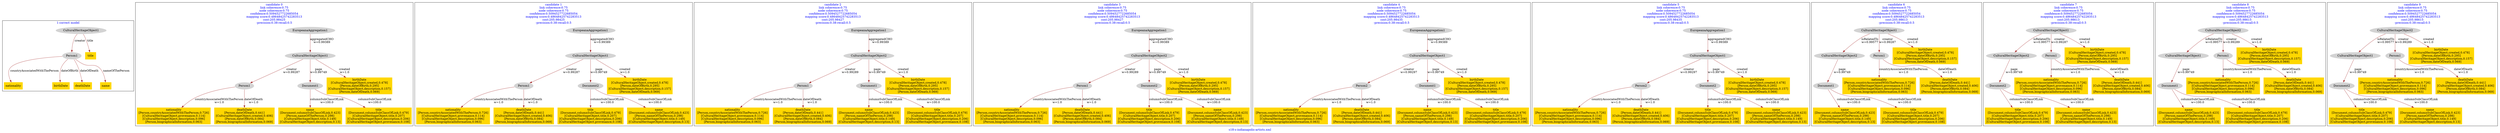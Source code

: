 digraph n0 {
fontcolor="blue"
remincross="true"
label="s18-s-indianapolis-artists.xml"
subgraph cluster_0 {
label="1-correct model"
n2[style="filled",color="white",fillcolor="lightgray",label="CulturalHeritageObject1"];
n3[style="filled",color="white",fillcolor="lightgray",label="Person1"];
n4[shape="plaintext",style="filled",fillcolor="gold",label="title"];
n5[shape="plaintext",style="filled",fillcolor="gold",label="nationality"];
n6[shape="plaintext",style="filled",fillcolor="gold",label="birthDate"];
n7[shape="plaintext",style="filled",fillcolor="gold",label="deathDate"];
n8[shape="plaintext",style="filled",fillcolor="gold",label="name"];
}
subgraph cluster_1 {
label="candidate 0\nlink coherence:0.75\nnode coherence:0.75\nconfidence:0.5094527722685054\nmapping score:0.48648425742283513\ncost:205.98425\n-precision:0.38-recall:0.5"
n10[style="filled",color="white",fillcolor="lightgray",label="CulturalHeritageObject1"];
n11[style="filled",color="white",fillcolor="lightgray",label="Person1"];
n12[style="filled",color="white",fillcolor="lightgray",label="Document1"];
n13[style="filled",color="white",fillcolor="lightgray",label="EuropeanaAggregation1"];
n14[shape="plaintext",style="filled",fillcolor="gold",label="name\n[Document,columnSubClassOfLink,0.423]\n[Person,nameOfThePerson,0.298]\n[CulturalHeritageObject,title,0.149]\n[CulturalHeritageObject,description,0.13]"];
n15[shape="plaintext",style="filled",fillcolor="gold",label="birthDate\n[CulturalHeritageObject,created,0.478]\n[Person,dateOfBirth,0.295]\n[CulturalHeritageObject,description,0.157]\n[Person,dateOfDeath,0.069]"];
n16[shape="plaintext",style="filled",fillcolor="gold",label="nationality\n[Person,countryAssociatedWithThePerson,0.726]\n[CulturalHeritageObject,provenance,0.114]\n[CulturalHeritageObject,description,0.096]\n[Person,biographicalInformation,0.063]"];
n17[shape="plaintext",style="filled",fillcolor="gold",label="title\n[Document,columnSubClassOfLink,0.479]\n[CulturalHeritageObject,title,0.207]\n[CulturalHeritageObject,description,0.206]\n[CulturalHeritageObject,provenance,0.108]"];
n18[shape="plaintext",style="filled",fillcolor="gold",label="deathDate\n[Person,dateOfDeath,0.441]\n[CulturalHeritageObject,created,0.406]\n[Person,dateOfBirth,0.084]\n[Person,biographicalInformation,0.069]"];
}
subgraph cluster_2 {
label="candidate 1\nlink coherence:0.75\nnode coherence:0.75\nconfidence:0.5094527722685054\nmapping score:0.48648425742283513\ncost:205.98425\n-precision:0.38-recall:0.5"
n20[style="filled",color="white",fillcolor="lightgray",label="CulturalHeritageObject1"];
n21[style="filled",color="white",fillcolor="lightgray",label="Person1"];
n22[style="filled",color="white",fillcolor="lightgray",label="Document2"];
n23[style="filled",color="white",fillcolor="lightgray",label="EuropeanaAggregation1"];
n24[shape="plaintext",style="filled",fillcolor="gold",label="title\n[Document,columnSubClassOfLink,0.479]\n[CulturalHeritageObject,title,0.207]\n[CulturalHeritageObject,description,0.206]\n[CulturalHeritageObject,provenance,0.108]"];
n25[shape="plaintext",style="filled",fillcolor="gold",label="birthDate\n[CulturalHeritageObject,created,0.478]\n[Person,dateOfBirth,0.295]\n[CulturalHeritageObject,description,0.157]\n[Person,dateOfDeath,0.069]"];
n26[shape="plaintext",style="filled",fillcolor="gold",label="name\n[Document,columnSubClassOfLink,0.423]\n[Person,nameOfThePerson,0.298]\n[CulturalHeritageObject,title,0.149]\n[CulturalHeritageObject,description,0.13]"];
n27[shape="plaintext",style="filled",fillcolor="gold",label="nationality\n[Person,countryAssociatedWithThePerson,0.726]\n[CulturalHeritageObject,provenance,0.114]\n[CulturalHeritageObject,description,0.096]\n[Person,biographicalInformation,0.063]"];
n28[shape="plaintext",style="filled",fillcolor="gold",label="deathDate\n[Person,dateOfDeath,0.441]\n[CulturalHeritageObject,created,0.406]\n[Person,dateOfBirth,0.084]\n[Person,biographicalInformation,0.069]"];
}
subgraph cluster_3 {
label="candidate 2\nlink coherence:0.75\nnode coherence:0.75\nconfidence:0.5094527722685054\nmapping score:0.48648425742283513\ncost:205.98427\n-precision:0.38-recall:0.5"
n30[style="filled",color="white",fillcolor="lightgray",label="CulturalHeritageObject2"];
n31[style="filled",color="white",fillcolor="lightgray",label="Person1"];
n32[style="filled",color="white",fillcolor="lightgray",label="Document1"];
n33[style="filled",color="white",fillcolor="lightgray",label="EuropeanaAggregation1"];
n34[shape="plaintext",style="filled",fillcolor="gold",label="name\n[Document,columnSubClassOfLink,0.423]\n[Person,nameOfThePerson,0.298]\n[CulturalHeritageObject,title,0.149]\n[CulturalHeritageObject,description,0.13]"];
n35[shape="plaintext",style="filled",fillcolor="gold",label="nationality\n[Person,countryAssociatedWithThePerson,0.726]\n[CulturalHeritageObject,provenance,0.114]\n[CulturalHeritageObject,description,0.096]\n[Person,biographicalInformation,0.063]"];
n36[shape="plaintext",style="filled",fillcolor="gold",label="title\n[Document,columnSubClassOfLink,0.479]\n[CulturalHeritageObject,title,0.207]\n[CulturalHeritageObject,description,0.206]\n[CulturalHeritageObject,provenance,0.108]"];
n37[shape="plaintext",style="filled",fillcolor="gold",label="birthDate\n[CulturalHeritageObject,created,0.478]\n[Person,dateOfBirth,0.295]\n[CulturalHeritageObject,description,0.157]\n[Person,dateOfDeath,0.069]"];
n38[shape="plaintext",style="filled",fillcolor="gold",label="deathDate\n[Person,dateOfDeath,0.441]\n[CulturalHeritageObject,created,0.406]\n[Person,dateOfBirth,0.084]\n[Person,biographicalInformation,0.069]"];
}
subgraph cluster_4 {
label="candidate 3\nlink coherence:0.75\nnode coherence:0.75\nconfidence:0.5094527722685054\nmapping score:0.48648425742283513\ncost:205.98427\n-precision:0.38-recall:0.5"
n40[style="filled",color="white",fillcolor="lightgray",label="CulturalHeritageObject2"];
n41[style="filled",color="white",fillcolor="lightgray",label="Person1"];
n42[style="filled",color="white",fillcolor="lightgray",label="Document2"];
n43[style="filled",color="white",fillcolor="lightgray",label="EuropeanaAggregation1"];
n44[shape="plaintext",style="filled",fillcolor="gold",label="title\n[Document,columnSubClassOfLink,0.479]\n[CulturalHeritageObject,title,0.207]\n[CulturalHeritageObject,description,0.206]\n[CulturalHeritageObject,provenance,0.108]"];
n45[shape="plaintext",style="filled",fillcolor="gold",label="name\n[Document,columnSubClassOfLink,0.423]\n[Person,nameOfThePerson,0.298]\n[CulturalHeritageObject,title,0.149]\n[CulturalHeritageObject,description,0.13]"];
n46[shape="plaintext",style="filled",fillcolor="gold",label="nationality\n[Person,countryAssociatedWithThePerson,0.726]\n[CulturalHeritageObject,provenance,0.114]\n[CulturalHeritageObject,description,0.096]\n[Person,biographicalInformation,0.063]"];
n47[shape="plaintext",style="filled",fillcolor="gold",label="birthDate\n[CulturalHeritageObject,created,0.478]\n[Person,dateOfBirth,0.295]\n[CulturalHeritageObject,description,0.157]\n[Person,dateOfDeath,0.069]"];
n48[shape="plaintext",style="filled",fillcolor="gold",label="deathDate\n[Person,dateOfDeath,0.441]\n[CulturalHeritageObject,created,0.406]\n[Person,dateOfBirth,0.084]\n[Person,biographicalInformation,0.069]"];
}
subgraph cluster_5 {
label="candidate 4\nlink coherence:0.75\nnode coherence:0.75\nconfidence:0.5094527722685054\nmapping score:0.48648425742283513\ncost:205.98435\n-precision:0.38-recall:0.5"
n50[style="filled",color="white",fillcolor="lightgray",label="CulturalHeritageObject1"];
n51[style="filled",color="white",fillcolor="lightgray",label="Person2"];
n52[style="filled",color="white",fillcolor="lightgray",label="Document1"];
n53[style="filled",color="white",fillcolor="lightgray",label="EuropeanaAggregation1"];
n54[shape="plaintext",style="filled",fillcolor="gold",label="nationality\n[Person,countryAssociatedWithThePerson,0.726]\n[CulturalHeritageObject,provenance,0.114]\n[CulturalHeritageObject,description,0.096]\n[Person,biographicalInformation,0.063]"];
n55[shape="plaintext",style="filled",fillcolor="gold",label="deathDate\n[Person,dateOfDeath,0.441]\n[CulturalHeritageObject,created,0.406]\n[Person,dateOfBirth,0.084]\n[Person,biographicalInformation,0.069]"];
n56[shape="plaintext",style="filled",fillcolor="gold",label="name\n[Document,columnSubClassOfLink,0.423]\n[Person,nameOfThePerson,0.298]\n[CulturalHeritageObject,title,0.149]\n[CulturalHeritageObject,description,0.13]"];
n57[shape="plaintext",style="filled",fillcolor="gold",label="birthDate\n[CulturalHeritageObject,created,0.478]\n[Person,dateOfBirth,0.295]\n[CulturalHeritageObject,description,0.157]\n[Person,dateOfDeath,0.069]"];
n58[shape="plaintext",style="filled",fillcolor="gold",label="title\n[Document,columnSubClassOfLink,0.479]\n[CulturalHeritageObject,title,0.207]\n[CulturalHeritageObject,description,0.206]\n[CulturalHeritageObject,provenance,0.108]"];
}
subgraph cluster_6 {
label="candidate 5\nlink coherence:0.75\nnode coherence:0.75\nconfidence:0.5094527722685054\nmapping score:0.48648425742283513\ncost:205.98435\n-precision:0.38-recall:0.5"
n60[style="filled",color="white",fillcolor="lightgray",label="CulturalHeritageObject1"];
n61[style="filled",color="white",fillcolor="lightgray",label="Person2"];
n62[style="filled",color="white",fillcolor="lightgray",label="Document2"];
n63[style="filled",color="white",fillcolor="lightgray",label="EuropeanaAggregation1"];
n64[shape="plaintext",style="filled",fillcolor="gold",label="nationality\n[Person,countryAssociatedWithThePerson,0.726]\n[CulturalHeritageObject,provenance,0.114]\n[CulturalHeritageObject,description,0.096]\n[Person,biographicalInformation,0.063]"];
n65[shape="plaintext",style="filled",fillcolor="gold",label="deathDate\n[Person,dateOfDeath,0.441]\n[CulturalHeritageObject,created,0.406]\n[Person,dateOfBirth,0.084]\n[Person,biographicalInformation,0.069]"];
n66[shape="plaintext",style="filled",fillcolor="gold",label="title\n[Document,columnSubClassOfLink,0.479]\n[CulturalHeritageObject,title,0.207]\n[CulturalHeritageObject,description,0.206]\n[CulturalHeritageObject,provenance,0.108]"];
n67[shape="plaintext",style="filled",fillcolor="gold",label="birthDate\n[CulturalHeritageObject,created,0.478]\n[Person,dateOfBirth,0.295]\n[CulturalHeritageObject,description,0.157]\n[Person,dateOfDeath,0.069]"];
n68[shape="plaintext",style="filled",fillcolor="gold",label="name\n[Document,columnSubClassOfLink,0.423]\n[Person,nameOfThePerson,0.298]\n[CulturalHeritageObject,title,0.149]\n[CulturalHeritageObject,description,0.13]"];
}
subgraph cluster_7 {
label="candidate 6\nlink coherence:0.75\nnode coherence:0.75\nconfidence:0.5094527722685054\nmapping score:0.48648425742283513\ncost:205.98613\n-precision:0.38-recall:0.5"
n70[style="filled",color="white",fillcolor="lightgray",label="CulturalHeritageObject1"];
n71[style="filled",color="white",fillcolor="lightgray",label="CulturalHeritageObject2"];
n72[style="filled",color="white",fillcolor="lightgray",label="Person1"];
n73[style="filled",color="white",fillcolor="lightgray",label="Document1"];
n74[shape="plaintext",style="filled",fillcolor="gold",label="name\n[Document,columnSubClassOfLink,0.423]\n[Person,nameOfThePerson,0.298]\n[CulturalHeritageObject,title,0.149]\n[CulturalHeritageObject,description,0.13]"];
n75[shape="plaintext",style="filled",fillcolor="gold",label="birthDate\n[CulturalHeritageObject,created,0.478]\n[Person,dateOfBirth,0.295]\n[CulturalHeritageObject,description,0.157]\n[Person,dateOfDeath,0.069]"];
n76[shape="plaintext",style="filled",fillcolor="gold",label="nationality\n[Person,countryAssociatedWithThePerson,0.726]\n[CulturalHeritageObject,provenance,0.114]\n[CulturalHeritageObject,description,0.096]\n[Person,biographicalInformation,0.063]"];
n77[shape="plaintext",style="filled",fillcolor="gold",label="title\n[Document,columnSubClassOfLink,0.479]\n[CulturalHeritageObject,title,0.207]\n[CulturalHeritageObject,description,0.206]\n[CulturalHeritageObject,provenance,0.108]"];
n78[shape="plaintext",style="filled",fillcolor="gold",label="deathDate\n[Person,dateOfDeath,0.441]\n[CulturalHeritageObject,created,0.406]\n[Person,dateOfBirth,0.084]\n[Person,biographicalInformation,0.069]"];
}
subgraph cluster_8 {
label="candidate 7\nlink coherence:0.75\nnode coherence:0.75\nconfidence:0.5094527722685054\nmapping score:0.48648425742283513\ncost:205.98613\n-precision:0.38-recall:0.5"
n80[style="filled",color="white",fillcolor="lightgray",label="CulturalHeritageObject1"];
n81[style="filled",color="white",fillcolor="lightgray",label="CulturalHeritageObject2"];
n82[style="filled",color="white",fillcolor="lightgray",label="Person1"];
n83[style="filled",color="white",fillcolor="lightgray",label="Document2"];
n84[shape="plaintext",style="filled",fillcolor="gold",label="title\n[Document,columnSubClassOfLink,0.479]\n[CulturalHeritageObject,title,0.207]\n[CulturalHeritageObject,description,0.206]\n[CulturalHeritageObject,provenance,0.108]"];
n85[shape="plaintext",style="filled",fillcolor="gold",label="birthDate\n[CulturalHeritageObject,created,0.478]\n[Person,dateOfBirth,0.295]\n[CulturalHeritageObject,description,0.157]\n[Person,dateOfDeath,0.069]"];
n86[shape="plaintext",style="filled",fillcolor="gold",label="name\n[Document,columnSubClassOfLink,0.423]\n[Person,nameOfThePerson,0.298]\n[CulturalHeritageObject,title,0.149]\n[CulturalHeritageObject,description,0.13]"];
n87[shape="plaintext",style="filled",fillcolor="gold",label="nationality\n[Person,countryAssociatedWithThePerson,0.726]\n[CulturalHeritageObject,provenance,0.114]\n[CulturalHeritageObject,description,0.096]\n[Person,biographicalInformation,0.063]"];
n88[shape="plaintext",style="filled",fillcolor="gold",label="deathDate\n[Person,dateOfDeath,0.441]\n[CulturalHeritageObject,created,0.406]\n[Person,dateOfBirth,0.084]\n[Person,biographicalInformation,0.069]"];
}
subgraph cluster_9 {
label="candidate 8\nlink coherence:0.75\nnode coherence:0.75\nconfidence:0.5094527722685054\nmapping score:0.48648425742283513\ncost:205.98615\n-precision:0.38-recall:0.5"
n90[style="filled",color="white",fillcolor="lightgray",label="CulturalHeritageObject1"];
n91[style="filled",color="white",fillcolor="lightgray",label="Document1"];
n92[style="filled",color="white",fillcolor="lightgray",label="CulturalHeritageObject2"];
n93[style="filled",color="white",fillcolor="lightgray",label="Person1"];
n94[shape="plaintext",style="filled",fillcolor="gold",label="name\n[Document,columnSubClassOfLink,0.423]\n[Person,nameOfThePerson,0.298]\n[CulturalHeritageObject,title,0.149]\n[CulturalHeritageObject,description,0.13]"];
n95[shape="plaintext",style="filled",fillcolor="gold",label="nationality\n[Person,countryAssociatedWithThePerson,0.726]\n[CulturalHeritageObject,provenance,0.114]\n[CulturalHeritageObject,description,0.096]\n[Person,biographicalInformation,0.063]"];
n96[shape="plaintext",style="filled",fillcolor="gold",label="title\n[Document,columnSubClassOfLink,0.479]\n[CulturalHeritageObject,title,0.207]\n[CulturalHeritageObject,description,0.206]\n[CulturalHeritageObject,provenance,0.108]"];
n97[shape="plaintext",style="filled",fillcolor="gold",label="birthDate\n[CulturalHeritageObject,created,0.478]\n[Person,dateOfBirth,0.295]\n[CulturalHeritageObject,description,0.157]\n[Person,dateOfDeath,0.069]"];
n98[shape="plaintext",style="filled",fillcolor="gold",label="deathDate\n[Person,dateOfDeath,0.441]\n[CulturalHeritageObject,created,0.406]\n[Person,dateOfBirth,0.084]\n[Person,biographicalInformation,0.069]"];
}
subgraph cluster_10 {
label="candidate 9\nlink coherence:0.75\nnode coherence:0.75\nconfidence:0.5094527722685054\nmapping score:0.48648425742283513\ncost:205.98615\n-precision:0.38-recall:0.5"
n100[style="filled",color="white",fillcolor="lightgray",label="CulturalHeritageObject1"];
n101[style="filled",color="white",fillcolor="lightgray",label="Document2"];
n102[style="filled",color="white",fillcolor="lightgray",label="CulturalHeritageObject2"];
n103[style="filled",color="white",fillcolor="lightgray",label="Person1"];
n104[shape="plaintext",style="filled",fillcolor="gold",label="title\n[Document,columnSubClassOfLink,0.479]\n[CulturalHeritageObject,title,0.207]\n[CulturalHeritageObject,description,0.206]\n[CulturalHeritageObject,provenance,0.108]"];
n105[shape="plaintext",style="filled",fillcolor="gold",label="name\n[Document,columnSubClassOfLink,0.423]\n[Person,nameOfThePerson,0.298]\n[CulturalHeritageObject,title,0.149]\n[CulturalHeritageObject,description,0.13]"];
n106[shape="plaintext",style="filled",fillcolor="gold",label="nationality\n[Person,countryAssociatedWithThePerson,0.726]\n[CulturalHeritageObject,provenance,0.114]\n[CulturalHeritageObject,description,0.096]\n[Person,biographicalInformation,0.063]"];
n107[shape="plaintext",style="filled",fillcolor="gold",label="birthDate\n[CulturalHeritageObject,created,0.478]\n[Person,dateOfBirth,0.295]\n[CulturalHeritageObject,description,0.157]\n[Person,dateOfDeath,0.069]"];
n108[shape="plaintext",style="filled",fillcolor="gold",label="deathDate\n[Person,dateOfDeath,0.441]\n[CulturalHeritageObject,created,0.406]\n[Person,dateOfBirth,0.084]\n[Person,biographicalInformation,0.069]"];
}
n2 -> n3[color="brown",fontcolor="black",label="creator"]
n2 -> n4[color="brown",fontcolor="black",label="title"]
n3 -> n5[color="brown",fontcolor="black",label="countryAssociatedWithThePerson"]
n3 -> n6[color="brown",fontcolor="black",label="dateOfBirth"]
n3 -> n7[color="brown",fontcolor="black",label="dateOfDeath"]
n3 -> n8[color="brown",fontcolor="black",label="nameOfThePerson"]
n10 -> n11[color="brown",fontcolor="black",label="creator\nw=0.99287"]
n10 -> n12[color="brown",fontcolor="black",label="page\nw=0.99749"]
n13 -> n10[color="brown",fontcolor="black",label="aggregatedCHO\nw=0.99389"]
n12 -> n14[color="brown",fontcolor="black",label="columnSubClassOfLink\nw=100.0"]
n10 -> n15[color="brown",fontcolor="black",label="created\nw=1.0"]
n11 -> n16[color="brown",fontcolor="black",label="countryAssociatedWithThePerson\nw=1.0"]
n12 -> n17[color="brown",fontcolor="black",label="columnSubClassOfLink\nw=100.0"]
n11 -> n18[color="brown",fontcolor="black",label="dateOfDeath\nw=1.0"]
n20 -> n21[color="brown",fontcolor="black",label="creator\nw=0.99287"]
n20 -> n22[color="brown",fontcolor="black",label="page\nw=0.99749"]
n23 -> n20[color="brown",fontcolor="black",label="aggregatedCHO\nw=0.99389"]
n22 -> n24[color="brown",fontcolor="black",label="columnSubClassOfLink\nw=100.0"]
n20 -> n25[color="brown",fontcolor="black",label="created\nw=1.0"]
n22 -> n26[color="brown",fontcolor="black",label="columnSubClassOfLink\nw=100.0"]
n21 -> n27[color="brown",fontcolor="black",label="countryAssociatedWithThePerson\nw=1.0"]
n21 -> n28[color="brown",fontcolor="black",label="dateOfDeath\nw=1.0"]
n30 -> n31[color="brown",fontcolor="black",label="creator\nw=0.99289"]
n30 -> n32[color="brown",fontcolor="black",label="page\nw=0.99749"]
n33 -> n30[color="brown",fontcolor="black",label="aggregatedCHO\nw=0.99389"]
n32 -> n34[color="brown",fontcolor="black",label="columnSubClassOfLink\nw=100.0"]
n31 -> n35[color="brown",fontcolor="black",label="countryAssociatedWithThePerson\nw=1.0"]
n32 -> n36[color="brown",fontcolor="black",label="columnSubClassOfLink\nw=100.0"]
n30 -> n37[color="brown",fontcolor="black",label="created\nw=1.0"]
n31 -> n38[color="brown",fontcolor="black",label="dateOfDeath\nw=1.0"]
n40 -> n41[color="brown",fontcolor="black",label="creator\nw=0.99289"]
n40 -> n42[color="brown",fontcolor="black",label="page\nw=0.99749"]
n43 -> n40[color="brown",fontcolor="black",label="aggregatedCHO\nw=0.99389"]
n42 -> n44[color="brown",fontcolor="black",label="columnSubClassOfLink\nw=100.0"]
n42 -> n45[color="brown",fontcolor="black",label="columnSubClassOfLink\nw=100.0"]
n41 -> n46[color="brown",fontcolor="black",label="countryAssociatedWithThePerson\nw=1.0"]
n40 -> n47[color="brown",fontcolor="black",label="created\nw=1.0"]
n41 -> n48[color="brown",fontcolor="black",label="dateOfDeath\nw=1.0"]
n50 -> n51[color="brown",fontcolor="black",label="creator\nw=0.99297"]
n50 -> n52[color="brown",fontcolor="black",label="page\nw=0.99749"]
n53 -> n50[color="brown",fontcolor="black",label="aggregatedCHO\nw=0.99389"]
n51 -> n54[color="brown",fontcolor="black",label="countryAssociatedWithThePerson\nw=1.0"]
n51 -> n55[color="brown",fontcolor="black",label="dateOfDeath\nw=1.0"]
n52 -> n56[color="brown",fontcolor="black",label="columnSubClassOfLink\nw=100.0"]
n50 -> n57[color="brown",fontcolor="black",label="created\nw=1.0"]
n52 -> n58[color="brown",fontcolor="black",label="columnSubClassOfLink\nw=100.0"]
n60 -> n61[color="brown",fontcolor="black",label="creator\nw=0.99297"]
n60 -> n62[color="brown",fontcolor="black",label="page\nw=0.99749"]
n63 -> n60[color="brown",fontcolor="black",label="aggregatedCHO\nw=0.99389"]
n61 -> n64[color="brown",fontcolor="black",label="countryAssociatedWithThePerson\nw=1.0"]
n61 -> n65[color="brown",fontcolor="black",label="dateOfDeath\nw=1.0"]
n62 -> n66[color="brown",fontcolor="black",label="columnSubClassOfLink\nw=100.0"]
n60 -> n67[color="brown",fontcolor="black",label="created\nw=1.0"]
n62 -> n68[color="brown",fontcolor="black",label="columnSubClassOfLink\nw=100.0"]
n70 -> n71[color="brown",fontcolor="black",label="isRelatedTo\nw=0.99577"]
n70 -> n72[color="brown",fontcolor="black",label="creator\nw=0.99287"]
n71 -> n73[color="brown",fontcolor="black",label="page\nw=0.99749"]
n73 -> n74[color="brown",fontcolor="black",label="columnSubClassOfLink\nw=100.0"]
n70 -> n75[color="brown",fontcolor="black",label="created\nw=1.0"]
n72 -> n76[color="brown",fontcolor="black",label="countryAssociatedWithThePerson\nw=1.0"]
n73 -> n77[color="brown",fontcolor="black",label="columnSubClassOfLink\nw=100.0"]
n72 -> n78[color="brown",fontcolor="black",label="dateOfDeath\nw=1.0"]
n80 -> n81[color="brown",fontcolor="black",label="isRelatedTo\nw=0.99577"]
n80 -> n82[color="brown",fontcolor="black",label="creator\nw=0.99287"]
n81 -> n83[color="brown",fontcolor="black",label="page\nw=0.99749"]
n83 -> n84[color="brown",fontcolor="black",label="columnSubClassOfLink\nw=100.0"]
n80 -> n85[color="brown",fontcolor="black",label="created\nw=1.0"]
n83 -> n86[color="brown",fontcolor="black",label="columnSubClassOfLink\nw=100.0"]
n82 -> n87[color="brown",fontcolor="black",label="countryAssociatedWithThePerson\nw=1.0"]
n82 -> n88[color="brown",fontcolor="black",label="dateOfDeath\nw=1.0"]
n90 -> n91[color="brown",fontcolor="black",label="page\nw=0.99749"]
n92 -> n90[color="brown",fontcolor="black",label="isRelatedTo\nw=0.99577"]
n92 -> n93[color="brown",fontcolor="black",label="creator\nw=0.99289"]
n91 -> n94[color="brown",fontcolor="black",label="columnSubClassOfLink\nw=100.0"]
n93 -> n95[color="brown",fontcolor="black",label="countryAssociatedWithThePerson\nw=1.0"]
n91 -> n96[color="brown",fontcolor="black",label="columnSubClassOfLink\nw=100.0"]
n92 -> n97[color="brown",fontcolor="black",label="created\nw=1.0"]
n93 -> n98[color="brown",fontcolor="black",label="dateOfDeath\nw=1.0"]
n100 -> n101[color="brown",fontcolor="black",label="page\nw=0.99749"]
n102 -> n100[color="brown",fontcolor="black",label="isRelatedTo\nw=0.99577"]
n102 -> n103[color="brown",fontcolor="black",label="creator\nw=0.99289"]
n101 -> n104[color="brown",fontcolor="black",label="columnSubClassOfLink\nw=100.0"]
n101 -> n105[color="brown",fontcolor="black",label="columnSubClassOfLink\nw=100.0"]
n103 -> n106[color="brown",fontcolor="black",label="countryAssociatedWithThePerson\nw=1.0"]
n102 -> n107[color="brown",fontcolor="black",label="created\nw=1.0"]
n103 -> n108[color="brown",fontcolor="black",label="dateOfDeath\nw=1.0"]
}
